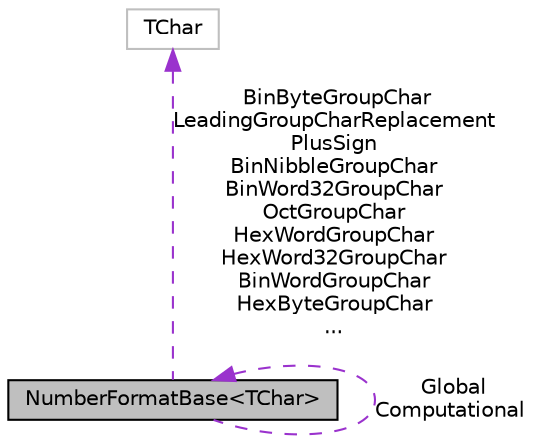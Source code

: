 digraph "NumberFormatBase&lt;TChar&gt;"
{
  edge [fontname="Helvetica",fontsize="10",labelfontname="Helvetica",labelfontsize="10"];
  node [fontname="Helvetica",fontsize="10",shape=record];
  Node1 [label="NumberFormatBase\<TChar\>",height=0.2,width=0.4,color="black", fillcolor="grey75", style="filled", fontcolor="black"];
  Node1 -> Node1 [dir="back",color="darkorchid3",fontsize="10",style="dashed",label=" Global\nComputational" ,fontname="Helvetica"];
  Node2 -> Node1 [dir="back",color="darkorchid3",fontsize="10",style="dashed",label=" BinByteGroupChar\nLeadingGroupCharReplacement\nPlusSign\nBinNibbleGroupChar\nBinWord32GroupChar\nOctGroupChar\nHexWordGroupChar\nHexWord32GroupChar\nBinWordGroupChar\nHexByteGroupChar\n..." ,fontname="Helvetica"];
  Node2 [label="TChar",height=0.2,width=0.4,color="grey75", fillcolor="white", style="filled"];
}


